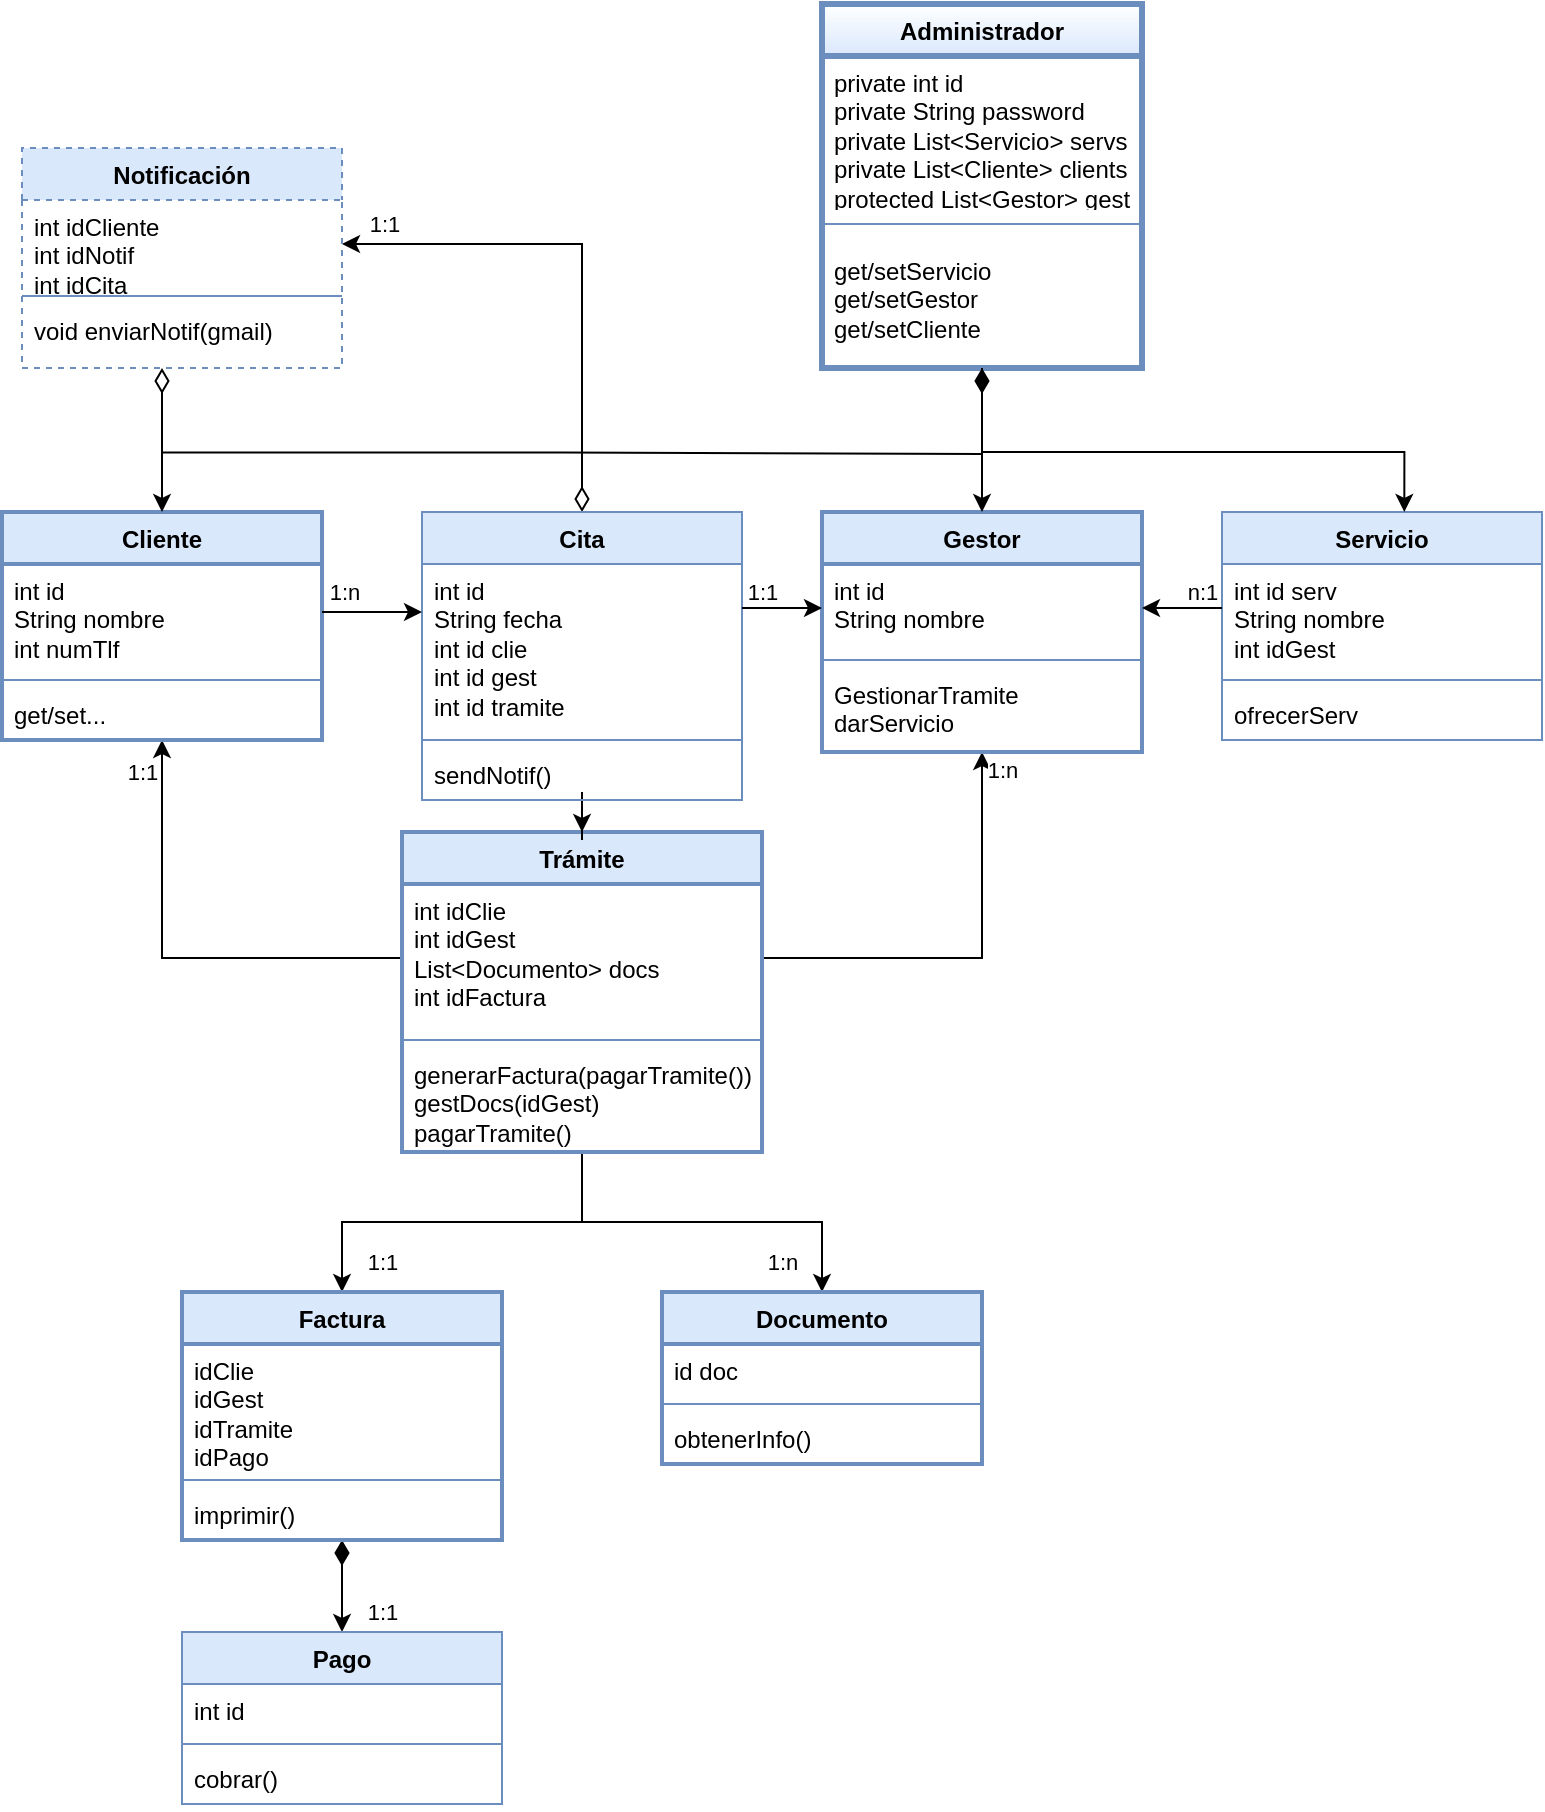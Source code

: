 <mxfile version="26.1.3">
  <diagram name="Página-1" id="FgBEmW8f9GRCbMQrAjv0">
    <mxGraphModel dx="1687" dy="2035" grid="1" gridSize="10" guides="1" tooltips="1" connect="1" arrows="1" fold="1" page="1" pageScale="1" pageWidth="827" pageHeight="1169" math="0" shadow="0">
      <root>
        <mxCell id="0" />
        <mxCell id="1" parent="0" />
        <mxCell id="toJ_cXs9ojzFI7kkRFtx-52" style="edgeStyle=orthogonalEdgeStyle;rounded=0;orthogonalLoop=1;jettySize=auto;html=1;entryX=1;entryY=0.5;entryDx=0;entryDy=0;endArrow=none;startFill=1;startArrow=classic;" edge="1" parent="1" source="toJ_cXs9ojzFI7kkRFtx-5" target="toJ_cXs9ojzFI7kkRFtx-14">
          <mxGeometry relative="1" as="geometry" />
        </mxCell>
        <mxCell id="toJ_cXs9ojzFI7kkRFtx-64" value="1:n" style="edgeLabel;html=1;align=center;verticalAlign=middle;resizable=0;points=[];" vertex="1" connectable="0" parent="toJ_cXs9ojzFI7kkRFtx-52">
          <mxGeometry x="-0.449" y="1" relative="1" as="geometry">
            <mxPoint x="9" y="-50" as="offset" />
          </mxGeometry>
        </mxCell>
        <mxCell id="toJ_cXs9ojzFI7kkRFtx-5" value="Gestor" style="swimlane;fontStyle=1;align=center;verticalAlign=top;childLayout=stackLayout;horizontal=1;startSize=26;horizontalStack=0;resizeParent=1;resizeParentMax=0;resizeLast=0;collapsible=1;marginBottom=0;whiteSpace=wrap;html=1;fillColor=#dae8fc;strokeColor=#6c8ebf;strokeWidth=2;" vertex="1" parent="1">
          <mxGeometry x="440" y="200" width="160" height="120" as="geometry" />
        </mxCell>
        <mxCell id="toJ_cXs9ojzFI7kkRFtx-6" value="int id&lt;div&gt;String nombre&lt;/div&gt;" style="text;strokeColor=none;fillColor=none;align=left;verticalAlign=top;spacingLeft=4;spacingRight=4;overflow=hidden;rotatable=0;points=[[0,0.5],[1,0.5]];portConstraint=eastwest;whiteSpace=wrap;html=1;" vertex="1" parent="toJ_cXs9ojzFI7kkRFtx-5">
          <mxGeometry y="26" width="160" height="44" as="geometry" />
        </mxCell>
        <mxCell id="toJ_cXs9ojzFI7kkRFtx-7" value="" style="line;strokeWidth=1;fillColor=none;align=left;verticalAlign=middle;spacingTop=-1;spacingLeft=3;spacingRight=3;rotatable=0;labelPosition=right;points=[];portConstraint=eastwest;strokeColor=inherit;" vertex="1" parent="toJ_cXs9ojzFI7kkRFtx-5">
          <mxGeometry y="70" width="160" height="8" as="geometry" />
        </mxCell>
        <mxCell id="toJ_cXs9ojzFI7kkRFtx-8" value="GestionarTramite&lt;div&gt;darServicio&lt;/div&gt;" style="text;strokeColor=none;fillColor=none;align=left;verticalAlign=top;spacingLeft=4;spacingRight=4;overflow=hidden;rotatable=0;points=[[0,0.5],[1,0.5]];portConstraint=eastwest;whiteSpace=wrap;html=1;" vertex="1" parent="toJ_cXs9ojzFI7kkRFtx-5">
          <mxGeometry y="78" width="160" height="42" as="geometry" />
        </mxCell>
        <mxCell id="toJ_cXs9ojzFI7kkRFtx-51" style="edgeStyle=orthogonalEdgeStyle;rounded=0;orthogonalLoop=1;jettySize=auto;html=1;entryX=0;entryY=0.5;entryDx=0;entryDy=0;endArrow=none;startFill=1;startArrow=classic;" edge="1" parent="1" source="toJ_cXs9ojzFI7kkRFtx-9" target="toJ_cXs9ojzFI7kkRFtx-14">
          <mxGeometry relative="1" as="geometry" />
        </mxCell>
        <mxCell id="toJ_cXs9ojzFI7kkRFtx-65" value="1:1" style="edgeLabel;html=1;align=center;verticalAlign=middle;resizable=0;points=[];" vertex="1" connectable="0" parent="toJ_cXs9ojzFI7kkRFtx-51">
          <mxGeometry x="-0.567" y="2" relative="1" as="geometry">
            <mxPoint x="-12" y="-34" as="offset" />
          </mxGeometry>
        </mxCell>
        <mxCell id="toJ_cXs9ojzFI7kkRFtx-9" value="Cliente" style="swimlane;fontStyle=1;align=center;verticalAlign=top;childLayout=stackLayout;horizontal=1;startSize=26;horizontalStack=0;resizeParent=1;resizeParentMax=0;resizeLast=0;collapsible=1;marginBottom=0;whiteSpace=wrap;html=1;fillColor=#dae8fc;strokeColor=#6c8ebf;strokeWidth=2;" vertex="1" parent="1">
          <mxGeometry x="30" y="200" width="160" height="114" as="geometry" />
        </mxCell>
        <mxCell id="toJ_cXs9ojzFI7kkRFtx-10" value="int id&lt;div&gt;String nombre&lt;/div&gt;&lt;div&gt;int numTlf&lt;/div&gt;" style="text;strokeColor=none;fillColor=none;align=left;verticalAlign=top;spacingLeft=4;spacingRight=4;overflow=hidden;rotatable=0;points=[[0,0.5],[1,0.5]];portConstraint=eastwest;whiteSpace=wrap;html=1;" vertex="1" parent="toJ_cXs9ojzFI7kkRFtx-9">
          <mxGeometry y="26" width="160" height="54" as="geometry" />
        </mxCell>
        <mxCell id="toJ_cXs9ojzFI7kkRFtx-11" value="" style="line;strokeWidth=1;fillColor=none;align=left;verticalAlign=middle;spacingTop=-1;spacingLeft=3;spacingRight=3;rotatable=0;labelPosition=right;points=[];portConstraint=eastwest;strokeColor=inherit;" vertex="1" parent="toJ_cXs9ojzFI7kkRFtx-9">
          <mxGeometry y="80" width="160" height="8" as="geometry" />
        </mxCell>
        <mxCell id="toJ_cXs9ojzFI7kkRFtx-12" value="get/set...&lt;div&gt;&lt;br&gt;&lt;/div&gt;" style="text;strokeColor=none;fillColor=none;align=left;verticalAlign=top;spacingLeft=4;spacingRight=4;overflow=hidden;rotatable=0;points=[[0,0.5],[1,0.5]];portConstraint=eastwest;whiteSpace=wrap;html=1;" vertex="1" parent="toJ_cXs9ojzFI7kkRFtx-9">
          <mxGeometry y="88" width="160" height="26" as="geometry" />
        </mxCell>
        <mxCell id="toJ_cXs9ojzFI7kkRFtx-55" style="edgeStyle=orthogonalEdgeStyle;rounded=0;orthogonalLoop=1;jettySize=auto;html=1;entryX=0.5;entryY=0;entryDx=0;entryDy=0;" edge="1" parent="1" source="toJ_cXs9ojzFI7kkRFtx-13" target="toJ_cXs9ojzFI7kkRFtx-17">
          <mxGeometry relative="1" as="geometry" />
        </mxCell>
        <mxCell id="toJ_cXs9ojzFI7kkRFtx-63" value="1:n" style="edgeLabel;html=1;align=center;verticalAlign=middle;resizable=0;points=[];" vertex="1" connectable="0" parent="toJ_cXs9ojzFI7kkRFtx-55">
          <mxGeometry x="-0.043" relative="1" as="geometry">
            <mxPoint x="44" y="20" as="offset" />
          </mxGeometry>
        </mxCell>
        <mxCell id="toJ_cXs9ojzFI7kkRFtx-56" style="edgeStyle=orthogonalEdgeStyle;rounded=0;orthogonalLoop=1;jettySize=auto;html=1;" edge="1" parent="1" source="toJ_cXs9ojzFI7kkRFtx-13" target="toJ_cXs9ojzFI7kkRFtx-25">
          <mxGeometry relative="1" as="geometry" />
        </mxCell>
        <mxCell id="toJ_cXs9ojzFI7kkRFtx-62" value="1:1" style="edgeLabel;html=1;align=center;verticalAlign=middle;resizable=0;points=[];" vertex="1" connectable="0" parent="toJ_cXs9ojzFI7kkRFtx-56">
          <mxGeometry x="-0.009" y="1" relative="1" as="geometry">
            <mxPoint x="-41" y="19" as="offset" />
          </mxGeometry>
        </mxCell>
        <mxCell id="toJ_cXs9ojzFI7kkRFtx-13" value="Trámite" style="swimlane;fontStyle=1;align=center;verticalAlign=top;childLayout=stackLayout;horizontal=1;startSize=26;horizontalStack=0;resizeParent=1;resizeParentMax=0;resizeLast=0;collapsible=1;marginBottom=0;whiteSpace=wrap;html=1;fillColor=#dae8fc;strokeColor=#6c8ebf;strokeWidth=2;" vertex="1" parent="1">
          <mxGeometry x="230" y="360" width="180" height="160" as="geometry" />
        </mxCell>
        <mxCell id="toJ_cXs9ojzFI7kkRFtx-14" value="int idClie&lt;div&gt;int idGest&lt;/div&gt;&lt;div&gt;List&amp;lt;Documento&amp;gt; docs&lt;/div&gt;&lt;div&gt;int idFactura&lt;/div&gt;" style="text;strokeColor=none;fillColor=none;align=left;verticalAlign=top;spacingLeft=4;spacingRight=4;overflow=hidden;rotatable=0;points=[[0,0.5],[1,0.5]];portConstraint=eastwest;whiteSpace=wrap;html=1;" vertex="1" parent="toJ_cXs9ojzFI7kkRFtx-13">
          <mxGeometry y="26" width="180" height="74" as="geometry" />
        </mxCell>
        <mxCell id="toJ_cXs9ojzFI7kkRFtx-15" value="" style="line;strokeWidth=1;fillColor=none;align=left;verticalAlign=middle;spacingTop=-1;spacingLeft=3;spacingRight=3;rotatable=0;labelPosition=right;points=[];portConstraint=eastwest;strokeColor=inherit;" vertex="1" parent="toJ_cXs9ojzFI7kkRFtx-13">
          <mxGeometry y="100" width="180" height="8" as="geometry" />
        </mxCell>
        <mxCell id="toJ_cXs9ojzFI7kkRFtx-16" value="generarFactura(pagarTramite())&lt;div&gt;gestDocs(idGest)&lt;/div&gt;&lt;div&gt;pagarTramite()&lt;/div&gt;" style="text;strokeColor=none;fillColor=none;align=left;verticalAlign=top;spacingLeft=4;spacingRight=4;overflow=hidden;rotatable=0;points=[[0,0.5],[1,0.5]];portConstraint=eastwest;whiteSpace=wrap;html=1;" vertex="1" parent="toJ_cXs9ojzFI7kkRFtx-13">
          <mxGeometry y="108" width="180" height="52" as="geometry" />
        </mxCell>
        <mxCell id="toJ_cXs9ojzFI7kkRFtx-17" value="Documento" style="swimlane;fontStyle=1;align=center;verticalAlign=top;childLayout=stackLayout;horizontal=1;startSize=26;horizontalStack=0;resizeParent=1;resizeParentMax=0;resizeLast=0;collapsible=1;marginBottom=0;whiteSpace=wrap;html=1;fillColor=#dae8fc;strokeColor=#6c8ebf;strokeWidth=2;" vertex="1" parent="1">
          <mxGeometry x="360" y="590" width="160" height="86" as="geometry" />
        </mxCell>
        <mxCell id="toJ_cXs9ojzFI7kkRFtx-18" value="id doc" style="text;strokeColor=none;fillColor=none;align=left;verticalAlign=top;spacingLeft=4;spacingRight=4;overflow=hidden;rotatable=0;points=[[0,0.5],[1,0.5]];portConstraint=eastwest;whiteSpace=wrap;html=1;" vertex="1" parent="toJ_cXs9ojzFI7kkRFtx-17">
          <mxGeometry y="26" width="160" height="26" as="geometry" />
        </mxCell>
        <mxCell id="toJ_cXs9ojzFI7kkRFtx-19" value="" style="line;strokeWidth=1;fillColor=none;align=left;verticalAlign=middle;spacingTop=-1;spacingLeft=3;spacingRight=3;rotatable=0;labelPosition=right;points=[];portConstraint=eastwest;strokeColor=inherit;" vertex="1" parent="toJ_cXs9ojzFI7kkRFtx-17">
          <mxGeometry y="52" width="160" height="8" as="geometry" />
        </mxCell>
        <mxCell id="toJ_cXs9ojzFI7kkRFtx-20" value="obtenerInfo()" style="text;strokeColor=none;fillColor=none;align=left;verticalAlign=top;spacingLeft=4;spacingRight=4;overflow=hidden;rotatable=0;points=[[0,0.5],[1,0.5]];portConstraint=eastwest;whiteSpace=wrap;html=1;" vertex="1" parent="toJ_cXs9ojzFI7kkRFtx-17">
          <mxGeometry y="60" width="160" height="26" as="geometry" />
        </mxCell>
        <mxCell id="toJ_cXs9ojzFI7kkRFtx-57" style="edgeStyle=orthogonalEdgeStyle;rounded=0;orthogonalLoop=1;jettySize=auto;html=1;startArrow=classic;startFill=1;endSize=10;startSize=6;endArrow=diamondThin;endFill=1;" edge="1" parent="1" source="toJ_cXs9ojzFI7kkRFtx-21" target="toJ_cXs9ojzFI7kkRFtx-25">
          <mxGeometry relative="1" as="geometry" />
        </mxCell>
        <mxCell id="toJ_cXs9ojzFI7kkRFtx-61" value="1:1" style="edgeLabel;html=1;align=center;verticalAlign=middle;resizable=0;points=[];" vertex="1" connectable="0" parent="toJ_cXs9ojzFI7kkRFtx-57">
          <mxGeometry x="0.018" relative="1" as="geometry">
            <mxPoint x="20" y="13" as="offset" />
          </mxGeometry>
        </mxCell>
        <mxCell id="toJ_cXs9ojzFI7kkRFtx-21" value="Pago" style="swimlane;fontStyle=1;align=center;verticalAlign=top;childLayout=stackLayout;horizontal=1;startSize=26;horizontalStack=0;resizeParent=1;resizeParentMax=0;resizeLast=0;collapsible=1;marginBottom=0;whiteSpace=wrap;html=1;fillColor=#dae8fc;strokeColor=#6c8ebf;" vertex="1" parent="1">
          <mxGeometry x="120" y="760" width="160" height="86" as="geometry" />
        </mxCell>
        <mxCell id="toJ_cXs9ojzFI7kkRFtx-22" value="int id" style="text;strokeColor=none;fillColor=none;align=left;verticalAlign=top;spacingLeft=4;spacingRight=4;overflow=hidden;rotatable=0;points=[[0,0.5],[1,0.5]];portConstraint=eastwest;whiteSpace=wrap;html=1;" vertex="1" parent="toJ_cXs9ojzFI7kkRFtx-21">
          <mxGeometry y="26" width="160" height="26" as="geometry" />
        </mxCell>
        <mxCell id="toJ_cXs9ojzFI7kkRFtx-23" value="" style="line;strokeWidth=1;fillColor=none;align=left;verticalAlign=middle;spacingTop=-1;spacingLeft=3;spacingRight=3;rotatable=0;labelPosition=right;points=[];portConstraint=eastwest;strokeColor=inherit;" vertex="1" parent="toJ_cXs9ojzFI7kkRFtx-21">
          <mxGeometry y="52" width="160" height="8" as="geometry" />
        </mxCell>
        <mxCell id="toJ_cXs9ojzFI7kkRFtx-24" value="cobrar()" style="text;strokeColor=none;fillColor=none;align=left;verticalAlign=top;spacingLeft=4;spacingRight=4;overflow=hidden;rotatable=0;points=[[0,0.5],[1,0.5]];portConstraint=eastwest;whiteSpace=wrap;html=1;" vertex="1" parent="toJ_cXs9ojzFI7kkRFtx-21">
          <mxGeometry y="60" width="160" height="26" as="geometry" />
        </mxCell>
        <mxCell id="toJ_cXs9ojzFI7kkRFtx-25" value="Factura" style="swimlane;fontStyle=1;align=center;verticalAlign=top;childLayout=stackLayout;horizontal=1;startSize=26;horizontalStack=0;resizeParent=1;resizeParentMax=0;resizeLast=0;collapsible=1;marginBottom=0;whiteSpace=wrap;html=1;fillColor=#dae8fc;strokeColor=#6c8ebf;strokeWidth=2;" vertex="1" parent="1">
          <mxGeometry x="120" y="590" width="160" height="124" as="geometry" />
        </mxCell>
        <mxCell id="toJ_cXs9ojzFI7kkRFtx-26" value="idClie&lt;div&gt;idGest&lt;/div&gt;&lt;div&gt;idTramite&lt;/div&gt;&lt;div&gt;idPago&lt;/div&gt;" style="text;strokeColor=none;fillColor=none;align=left;verticalAlign=top;spacingLeft=4;spacingRight=4;overflow=hidden;rotatable=0;points=[[0,0.5],[1,0.5]];portConstraint=eastwest;whiteSpace=wrap;html=1;" vertex="1" parent="toJ_cXs9ojzFI7kkRFtx-25">
          <mxGeometry y="26" width="160" height="64" as="geometry" />
        </mxCell>
        <mxCell id="toJ_cXs9ojzFI7kkRFtx-27" value="" style="line;strokeWidth=1;fillColor=none;align=left;verticalAlign=middle;spacingTop=-1;spacingLeft=3;spacingRight=3;rotatable=0;labelPosition=right;points=[];portConstraint=eastwest;strokeColor=inherit;" vertex="1" parent="toJ_cXs9ojzFI7kkRFtx-25">
          <mxGeometry y="90" width="160" height="8" as="geometry" />
        </mxCell>
        <mxCell id="toJ_cXs9ojzFI7kkRFtx-28" value="imprimir()" style="text;strokeColor=none;fillColor=none;align=left;verticalAlign=top;spacingLeft=4;spacingRight=4;overflow=hidden;rotatable=0;points=[[0,0.5],[1,0.5]];portConstraint=eastwest;whiteSpace=wrap;html=1;" vertex="1" parent="toJ_cXs9ojzFI7kkRFtx-25">
          <mxGeometry y="98" width="160" height="26" as="geometry" />
        </mxCell>
        <mxCell id="toJ_cXs9ojzFI7kkRFtx-29" value="Servicio" style="swimlane;fontStyle=1;align=center;verticalAlign=top;childLayout=stackLayout;horizontal=1;startSize=26;horizontalStack=0;resizeParent=1;resizeParentMax=0;resizeLast=0;collapsible=1;marginBottom=0;whiteSpace=wrap;html=1;fillColor=#dae8fc;strokeColor=#6c8ebf;strokeWidth=1;" vertex="1" parent="1">
          <mxGeometry x="640" y="200" width="160" height="114" as="geometry" />
        </mxCell>
        <mxCell id="toJ_cXs9ojzFI7kkRFtx-30" value="int id serv&lt;div&gt;String nombre&lt;/div&gt;&lt;div&gt;int idGest&lt;/div&gt;" style="text;strokeColor=none;fillColor=none;align=left;verticalAlign=top;spacingLeft=4;spacingRight=4;overflow=hidden;rotatable=0;points=[[0,0.5],[1,0.5]];portConstraint=eastwest;whiteSpace=wrap;html=1;" vertex="1" parent="toJ_cXs9ojzFI7kkRFtx-29">
          <mxGeometry y="26" width="160" height="54" as="geometry" />
        </mxCell>
        <mxCell id="toJ_cXs9ojzFI7kkRFtx-31" value="" style="line;strokeWidth=1;fillColor=none;align=left;verticalAlign=middle;spacingTop=-1;spacingLeft=3;spacingRight=3;rotatable=0;labelPosition=right;points=[];portConstraint=eastwest;strokeColor=inherit;" vertex="1" parent="toJ_cXs9ojzFI7kkRFtx-29">
          <mxGeometry y="80" width="160" height="8" as="geometry" />
        </mxCell>
        <mxCell id="toJ_cXs9ojzFI7kkRFtx-32" value="ofrecerServ&lt;div&gt;&lt;br&gt;&lt;/div&gt;" style="text;strokeColor=none;fillColor=none;align=left;verticalAlign=top;spacingLeft=4;spacingRight=4;overflow=hidden;rotatable=0;points=[[0,0.5],[1,0.5]];portConstraint=eastwest;whiteSpace=wrap;html=1;" vertex="1" parent="toJ_cXs9ojzFI7kkRFtx-29">
          <mxGeometry y="88" width="160" height="26" as="geometry" />
        </mxCell>
        <mxCell id="toJ_cXs9ojzFI7kkRFtx-53" style="edgeStyle=orthogonalEdgeStyle;rounded=0;orthogonalLoop=1;jettySize=auto;html=1;entryX=0.5;entryY=0;entryDx=0;entryDy=0;startArrow=none;startFill=0;endArrow=classic;endFill=1;" edge="1" parent="1" source="toJ_cXs9ojzFI7kkRFtx-33" target="toJ_cXs9ojzFI7kkRFtx-13">
          <mxGeometry relative="1" as="geometry" />
        </mxCell>
        <mxCell id="toJ_cXs9ojzFI7kkRFtx-60" style="edgeStyle=orthogonalEdgeStyle;rounded=0;orthogonalLoop=1;jettySize=auto;html=1;entryX=1;entryY=0.5;entryDx=0;entryDy=0;endArrow=classic;startFill=0;startArrow=diamondThin;endFill=1;startSize=10;endSize=6;" edge="1" parent="1" source="toJ_cXs9ojzFI7kkRFtx-33" target="toJ_cXs9ojzFI7kkRFtx-38">
          <mxGeometry relative="1" as="geometry" />
        </mxCell>
        <mxCell id="toJ_cXs9ojzFI7kkRFtx-68" value="1:1" style="edgeLabel;html=1;align=center;verticalAlign=middle;resizable=0;points=[];" vertex="1" connectable="0" parent="toJ_cXs9ojzFI7kkRFtx-60">
          <mxGeometry x="0.54" y="-1" relative="1" as="geometry">
            <mxPoint x="-38" y="-9" as="offset" />
          </mxGeometry>
        </mxCell>
        <mxCell id="toJ_cXs9ojzFI7kkRFtx-33" value="Cita" style="swimlane;fontStyle=1;align=center;verticalAlign=top;childLayout=stackLayout;horizontal=1;startSize=26;horizontalStack=0;resizeParent=1;resizeParentMax=0;resizeLast=0;collapsible=1;marginBottom=0;whiteSpace=wrap;html=1;fillColor=#dae8fc;strokeColor=#6c8ebf;strokeWidth=1;" vertex="1" parent="1">
          <mxGeometry x="240" y="200" width="160" height="144" as="geometry" />
        </mxCell>
        <mxCell id="toJ_cXs9ojzFI7kkRFtx-34" value="int id&lt;div&gt;String fecha&lt;/div&gt;&lt;div&gt;int id clie&lt;/div&gt;&lt;div&gt;int id gest&lt;/div&gt;&lt;div&gt;int id tramite&lt;/div&gt;" style="text;strokeColor=none;fillColor=none;align=left;verticalAlign=top;spacingLeft=4;spacingRight=4;overflow=hidden;rotatable=0;points=[[0,0.5],[1,0.5]];portConstraint=eastwest;whiteSpace=wrap;html=1;" vertex="1" parent="toJ_cXs9ojzFI7kkRFtx-33">
          <mxGeometry y="26" width="160" height="84" as="geometry" />
        </mxCell>
        <mxCell id="toJ_cXs9ojzFI7kkRFtx-35" value="" style="line;strokeWidth=1;fillColor=none;align=left;verticalAlign=middle;spacingTop=-1;spacingLeft=3;spacingRight=3;rotatable=0;labelPosition=right;points=[];portConstraint=eastwest;strokeColor=inherit;" vertex="1" parent="toJ_cXs9ojzFI7kkRFtx-33">
          <mxGeometry y="110" width="160" height="8" as="geometry" />
        </mxCell>
        <mxCell id="toJ_cXs9ojzFI7kkRFtx-36" value="sendNotif()" style="text;strokeColor=none;fillColor=none;align=left;verticalAlign=top;spacingLeft=4;spacingRight=4;overflow=hidden;rotatable=0;points=[[0,0.5],[1,0.5]];portConstraint=eastwest;whiteSpace=wrap;html=1;" vertex="1" parent="toJ_cXs9ojzFI7kkRFtx-33">
          <mxGeometry y="118" width="160" height="26" as="geometry" />
        </mxCell>
        <mxCell id="toJ_cXs9ojzFI7kkRFtx-58" style="edgeStyle=orthogonalEdgeStyle;rounded=0;orthogonalLoop=1;jettySize=auto;html=1;startArrow=diamondThin;startFill=0;startSize=10;" edge="1" parent="1" source="toJ_cXs9ojzFI7kkRFtx-37" target="toJ_cXs9ojzFI7kkRFtx-9">
          <mxGeometry relative="1" as="geometry">
            <Array as="points">
              <mxPoint x="110" y="140" />
              <mxPoint x="110" y="140" />
            </Array>
          </mxGeometry>
        </mxCell>
        <mxCell id="toJ_cXs9ojzFI7kkRFtx-37" value="Notificación" style="swimlane;fontStyle=1;align=center;verticalAlign=top;childLayout=stackLayout;horizontal=1;startSize=26;horizontalStack=0;resizeParent=1;resizeParentMax=0;resizeLast=0;collapsible=1;marginBottom=0;whiteSpace=wrap;html=1;fillColor=#dae8fc;strokeColor=#6c8ebf;dashed=1;" vertex="1" parent="1">
          <mxGeometry x="40" y="18" width="160" height="110" as="geometry" />
        </mxCell>
        <mxCell id="toJ_cXs9ojzFI7kkRFtx-38" value="int idCliente&lt;div&gt;int idNotif&lt;/div&gt;&lt;div&gt;int idCita&lt;/div&gt;" style="text;strokeColor=none;fillColor=none;align=left;verticalAlign=top;spacingLeft=4;spacingRight=4;overflow=hidden;rotatable=0;points=[[0,0.5],[1,0.5]];portConstraint=eastwest;whiteSpace=wrap;html=1;" vertex="1" parent="toJ_cXs9ojzFI7kkRFtx-37">
          <mxGeometry y="26" width="160" height="44" as="geometry" />
        </mxCell>
        <mxCell id="toJ_cXs9ojzFI7kkRFtx-39" value="" style="line;strokeWidth=1;fillColor=none;align=left;verticalAlign=middle;spacingTop=-1;spacingLeft=3;spacingRight=3;rotatable=0;labelPosition=right;points=[];portConstraint=eastwest;strokeColor=inherit;" vertex="1" parent="toJ_cXs9ojzFI7kkRFtx-37">
          <mxGeometry y="70" width="160" height="8" as="geometry" />
        </mxCell>
        <mxCell id="toJ_cXs9ojzFI7kkRFtx-40" value="void enviarNotif(gmail)" style="text;strokeColor=none;fillColor=none;align=left;verticalAlign=top;spacingLeft=4;spacingRight=4;overflow=hidden;rotatable=0;points=[[0,0.5],[1,0.5]];portConstraint=eastwest;whiteSpace=wrap;html=1;" vertex="1" parent="toJ_cXs9ojzFI7kkRFtx-37">
          <mxGeometry y="78" width="160" height="32" as="geometry" />
        </mxCell>
        <mxCell id="toJ_cXs9ojzFI7kkRFtx-41" value="Administrador" style="swimlane;fontStyle=1;align=center;verticalAlign=top;childLayout=stackLayout;horizontal=1;startSize=26;horizontalStack=0;resizeParent=1;resizeParentMax=0;resizeLast=0;collapsible=1;marginBottom=0;whiteSpace=wrap;html=1;fillColor=#dae8fc;strokeColor=light-dark(#6c8ebf, #436697);gradientColor=#FFFFFF;gradientDirection=north;swimlaneFillColor=none;strokeWidth=3;" vertex="1" parent="1">
          <mxGeometry x="440" y="-54" width="160" height="182" as="geometry" />
        </mxCell>
        <mxCell id="toJ_cXs9ojzFI7kkRFtx-42" value="private int id&lt;div&gt;private String password&lt;/div&gt;&lt;div&gt;private List&amp;lt;Servicio&amp;gt; servs&lt;/div&gt;&lt;div&gt;private List&amp;lt;Cliente&amp;gt; clients&lt;/div&gt;&lt;div&gt;protected List&amp;lt;Gestor&amp;gt; gest&lt;/div&gt;" style="text;strokeColor=none;fillColor=none;align=left;verticalAlign=top;spacingLeft=4;spacingRight=4;overflow=hidden;rotatable=0;points=[[0,0.5],[1,0.5]];portConstraint=eastwest;whiteSpace=wrap;html=1;" vertex="1" parent="toJ_cXs9ojzFI7kkRFtx-41">
          <mxGeometry y="26" width="160" height="74" as="geometry" />
        </mxCell>
        <mxCell id="toJ_cXs9ojzFI7kkRFtx-43" value="" style="line;strokeWidth=1;fillColor=none;align=left;verticalAlign=middle;spacingTop=-1;spacingLeft=3;spacingRight=3;rotatable=0;labelPosition=right;points=[];portConstraint=eastwest;strokeColor=inherit;" vertex="1" parent="toJ_cXs9ojzFI7kkRFtx-41">
          <mxGeometry y="100" width="160" height="20" as="geometry" />
        </mxCell>
        <mxCell id="toJ_cXs9ojzFI7kkRFtx-44" value="get/setServicio&lt;div&gt;get/setGestor&lt;/div&gt;&lt;div&gt;get/setCliente&lt;/div&gt;" style="text;strokeColor=none;fillColor=none;align=left;verticalAlign=top;spacingLeft=4;spacingRight=4;overflow=hidden;rotatable=0;points=[[0,0.5],[1,0.5]];portConstraint=eastwest;whiteSpace=wrap;html=1;" vertex="1" parent="toJ_cXs9ojzFI7kkRFtx-41">
          <mxGeometry y="120" width="160" height="62" as="geometry" />
        </mxCell>
        <mxCell id="toJ_cXs9ojzFI7kkRFtx-45" style="edgeStyle=orthogonalEdgeStyle;rounded=0;orthogonalLoop=1;jettySize=auto;html=1;endArrow=none;startFill=1;startArrow=classic;" edge="1" parent="1" source="toJ_cXs9ojzFI7kkRFtx-5" target="toJ_cXs9ojzFI7kkRFtx-44">
          <mxGeometry relative="1" as="geometry">
            <Array as="points">
              <mxPoint x="520" y="140" />
              <mxPoint x="520" y="140" />
            </Array>
          </mxGeometry>
        </mxCell>
        <mxCell id="toJ_cXs9ojzFI7kkRFtx-46" style="edgeStyle=orthogonalEdgeStyle;rounded=0;orthogonalLoop=1;jettySize=auto;html=1;" edge="1" parent="1" source="toJ_cXs9ojzFI7kkRFtx-10" target="toJ_cXs9ojzFI7kkRFtx-34">
          <mxGeometry relative="1" as="geometry">
            <Array as="points">
              <mxPoint x="230" y="250" />
              <mxPoint x="230" y="250" />
            </Array>
          </mxGeometry>
        </mxCell>
        <mxCell id="toJ_cXs9ojzFI7kkRFtx-66" value="1:n" style="edgeLabel;html=1;align=center;verticalAlign=middle;resizable=0;points=[];" vertex="1" connectable="0" parent="toJ_cXs9ojzFI7kkRFtx-46">
          <mxGeometry x="0.052" relative="1" as="geometry">
            <mxPoint x="-16" y="-10" as="offset" />
          </mxGeometry>
        </mxCell>
        <mxCell id="toJ_cXs9ojzFI7kkRFtx-47" style="edgeStyle=orthogonalEdgeStyle;rounded=0;orthogonalLoop=1;jettySize=auto;html=1;entryX=0;entryY=0.5;entryDx=0;entryDy=0;" edge="1" parent="1" source="toJ_cXs9ojzFI7kkRFtx-34" target="toJ_cXs9ojzFI7kkRFtx-6">
          <mxGeometry relative="1" as="geometry">
            <Array as="points">
              <mxPoint x="410" y="248" />
              <mxPoint x="410" y="248" />
            </Array>
          </mxGeometry>
        </mxCell>
        <mxCell id="toJ_cXs9ojzFI7kkRFtx-67" value="1:1" style="edgeLabel;html=1;align=center;verticalAlign=middle;resizable=0;points=[];" vertex="1" connectable="0" parent="toJ_cXs9ojzFI7kkRFtx-47">
          <mxGeometry x="-0.116" relative="1" as="geometry">
            <mxPoint x="-8" y="-8" as="offset" />
          </mxGeometry>
        </mxCell>
        <mxCell id="toJ_cXs9ojzFI7kkRFtx-48" style="edgeStyle=orthogonalEdgeStyle;rounded=0;orthogonalLoop=1;jettySize=auto;html=1;endArrow=none;startFill=0;" edge="1" parent="1">
          <mxGeometry relative="1" as="geometry">
            <mxPoint x="109.999" y="170.2" as="sourcePoint" />
            <mxPoint x="520" y="128" as="targetPoint" />
            <Array as="points">
              <mxPoint x="310" y="170" />
              <mxPoint x="510" y="171" />
            </Array>
          </mxGeometry>
        </mxCell>
        <mxCell id="toJ_cXs9ojzFI7kkRFtx-49" style="edgeStyle=orthogonalEdgeStyle;rounded=0;orthogonalLoop=1;jettySize=auto;html=1;endArrow=diamondThin;startFill=1;startArrow=classic;endFill=1;sourcePerimeterSpacing=0;endSize=10;" edge="1" parent="1" target="toJ_cXs9ojzFI7kkRFtx-44">
          <mxGeometry relative="1" as="geometry">
            <mxPoint x="731.154" y="200" as="sourcePoint" />
            <mxPoint x="520" y="130" as="targetPoint" />
            <Array as="points">
              <mxPoint x="731" y="170" />
              <mxPoint x="520" y="170" />
            </Array>
          </mxGeometry>
        </mxCell>
        <mxCell id="toJ_cXs9ojzFI7kkRFtx-59" style="edgeStyle=orthogonalEdgeStyle;rounded=0;orthogonalLoop=1;jettySize=auto;html=1;" edge="1" parent="1" source="toJ_cXs9ojzFI7kkRFtx-30" target="toJ_cXs9ojzFI7kkRFtx-6">
          <mxGeometry relative="1" as="geometry">
            <Array as="points">
              <mxPoint x="630" y="248" />
              <mxPoint x="630" y="248" />
            </Array>
          </mxGeometry>
        </mxCell>
        <mxCell id="toJ_cXs9ojzFI7kkRFtx-69" value="n:1" style="edgeLabel;html=1;align=center;verticalAlign=middle;resizable=0;points=[];" vertex="1" connectable="0" parent="toJ_cXs9ojzFI7kkRFtx-59">
          <mxGeometry x="-0.091" y="-1" relative="1" as="geometry">
            <mxPoint x="8" y="-7" as="offset" />
          </mxGeometry>
        </mxCell>
      </root>
    </mxGraphModel>
  </diagram>
</mxfile>
